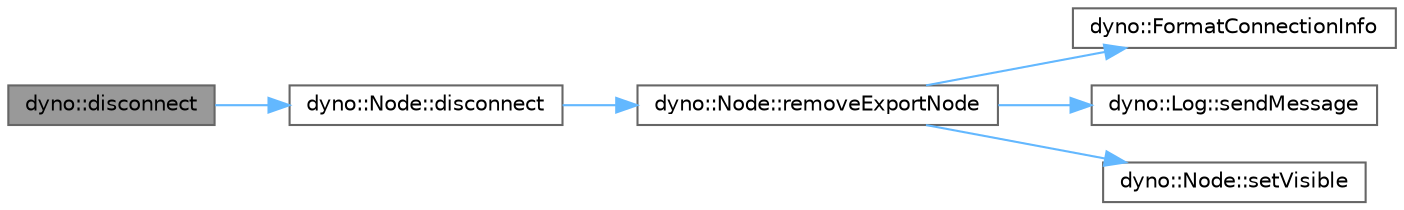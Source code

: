 digraph "dyno::disconnect"
{
 // LATEX_PDF_SIZE
  bgcolor="transparent";
  edge [fontname=Helvetica,fontsize=10,labelfontname=Helvetica,labelfontsize=10];
  node [fontname=Helvetica,fontsize=10,shape=box,height=0.2,width=0.4];
  rankdir="LR";
  Node1 [id="Node000001",label="dyno::disconnect",height=0.2,width=0.4,color="gray40", fillcolor="grey60", style="filled", fontcolor="black",tooltip=" "];
  Node1 -> Node2 [id="edge1_Node000001_Node000002",color="steelblue1",style="solid",tooltip=" "];
  Node2 [id="Node000002",label="dyno::Node::disconnect",height=0.2,width=0.4,color="grey40", fillcolor="white", style="filled",URL="$classdyno_1_1_node.html#a3de4fd3b43510ce6aefc9eb73aad51da",tooltip=" "];
  Node2 -> Node3 [id="edge2_Node000002_Node000003",color="steelblue1",style="solid",tooltip=" "];
  Node3 [id="Node000003",label="dyno::Node::removeExportNode",height=0.2,width=0.4,color="grey40", fillcolor="white", style="filled",URL="$classdyno_1_1_node.html#a6a9c5bd47d2feac107561b2769fd5c09",tooltip=" "];
  Node3 -> Node4 [id="edge3_Node000003_Node000004",color="steelblue1",style="solid",tooltip=" "];
  Node4 [id="Node000004",label="dyno::FormatConnectionInfo",height=0.2,width=0.4,color="grey40", fillcolor="white", style="filled",URL="$namespacedyno.html#ab0875130926015cab38080dde55df03b",tooltip=" "];
  Node3 -> Node5 [id="edge4_Node000003_Node000005",color="steelblue1",style="solid",tooltip=" "];
  Node5 [id="Node000005",label="dyno::Log::sendMessage",height=0.2,width=0.4,color="grey40", fillcolor="white", style="filled",URL="$classdyno_1_1_log.html#ade134ff996b87eb30b5cab64bc73ad28",tooltip="Add a new message to log."];
  Node3 -> Node6 [id="edge5_Node000003_Node000006",color="steelblue1",style="solid",tooltip=" "];
  Node6 [id="Node000006",label="dyno::Node::setVisible",height=0.2,width=0.4,color="grey40", fillcolor="white", style="filled",URL="$classdyno_1_1_node.html#ac8d11214a0508e24421095c5f9067421",tooltip="Set the visibility of context."];
}
